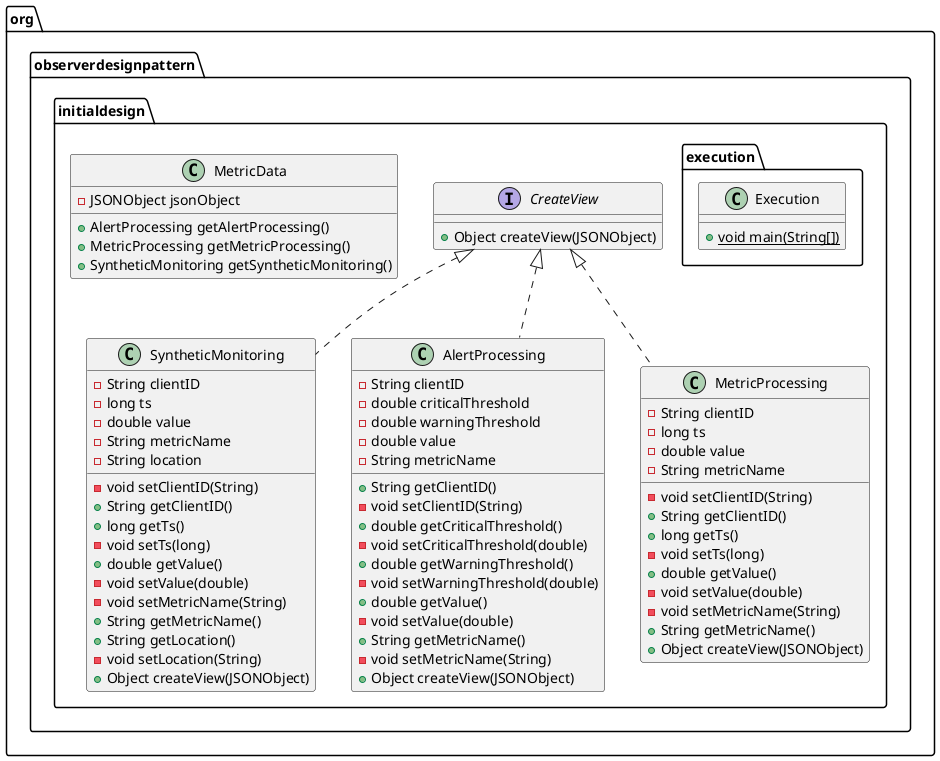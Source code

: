 @startuml
class org.observerdesignpattern.initialdesign.SyntheticMonitoring {
- String clientID
- long ts
- double value
- String metricName
- String location
- void setClientID(String)
+ String getClientID()
+ long getTs()
- void setTs(long)
+ double getValue()
- void setValue(double)
- void setMetricName(String)
+ String getMetricName()
+ String getLocation()
- void setLocation(String)
+ Object createView(JSONObject)
}
interface org.observerdesignpattern.initialdesign.CreateView {
+ Object createView(JSONObject)
}
class org.observerdesignpattern.initialdesign.AlertProcessing {
- String clientID
- double criticalThreshold
- double warningThreshold
- double value
- String metricName
+ String getClientID()
- void setClientID(String)
+ double getCriticalThreshold()
- void setCriticalThreshold(double)
+ double getWarningThreshold()
- void setWarningThreshold(double)
+ double getValue()
- void setValue(double)
+ String getMetricName()
- void setMetricName(String)
+ Object createView(JSONObject)
}
class org.observerdesignpattern.initialdesign.MetricData {
- JSONObject jsonObject
+ AlertProcessing getAlertProcessing()
+ MetricProcessing getMetricProcessing()
+ SyntheticMonitoring getSyntheticMonitoring()
}
class org.observerdesignpattern.initialdesign.execution.Execution {
+ {static} void main(String[])
}
class org.observerdesignpattern.initialdesign.MetricProcessing {
- String clientID
- long ts
- double value
- String metricName
- void setClientID(String)
+ String getClientID()
+ long getTs()
- void setTs(long)
+ double getValue()
- void setValue(double)
- void setMetricName(String)
+ String getMetricName()
+ Object createView(JSONObject)
}


org.observerdesignpattern.initialdesign.CreateView <|.. org.observerdesignpattern.initialdesign.SyntheticMonitoring
org.observerdesignpattern.initialdesign.CreateView <|.. org.observerdesignpattern.initialdesign.AlertProcessing
org.observerdesignpattern.initialdesign.CreateView <|.. org.observerdesignpattern.initialdesign.MetricProcessing
@enduml